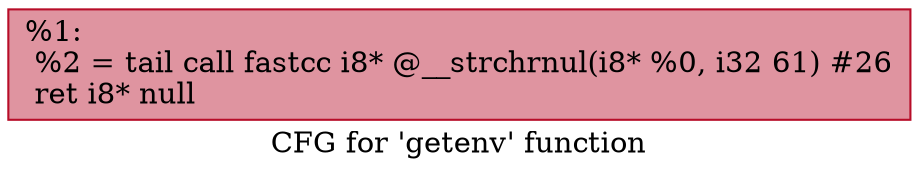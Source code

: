 digraph "CFG for 'getenv' function" {
	label="CFG for 'getenv' function";

	Node0x257dc20 [shape=record,color="#b70d28ff", style=filled, fillcolor="#b70d2870",label="{%1:\l  %2 = tail call fastcc i8* @__strchrnul(i8* %0, i32 61) #26\l  ret i8* null\l}"];
}
